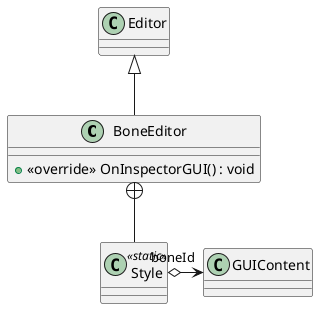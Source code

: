 @startuml
class BoneEditor {
    + <<override>> OnInspectorGUI() : void
}
class Style <<static>> {
}
Editor <|-- BoneEditor
BoneEditor +-- Style
Style o-> "boneId" GUIContent
@enduml
